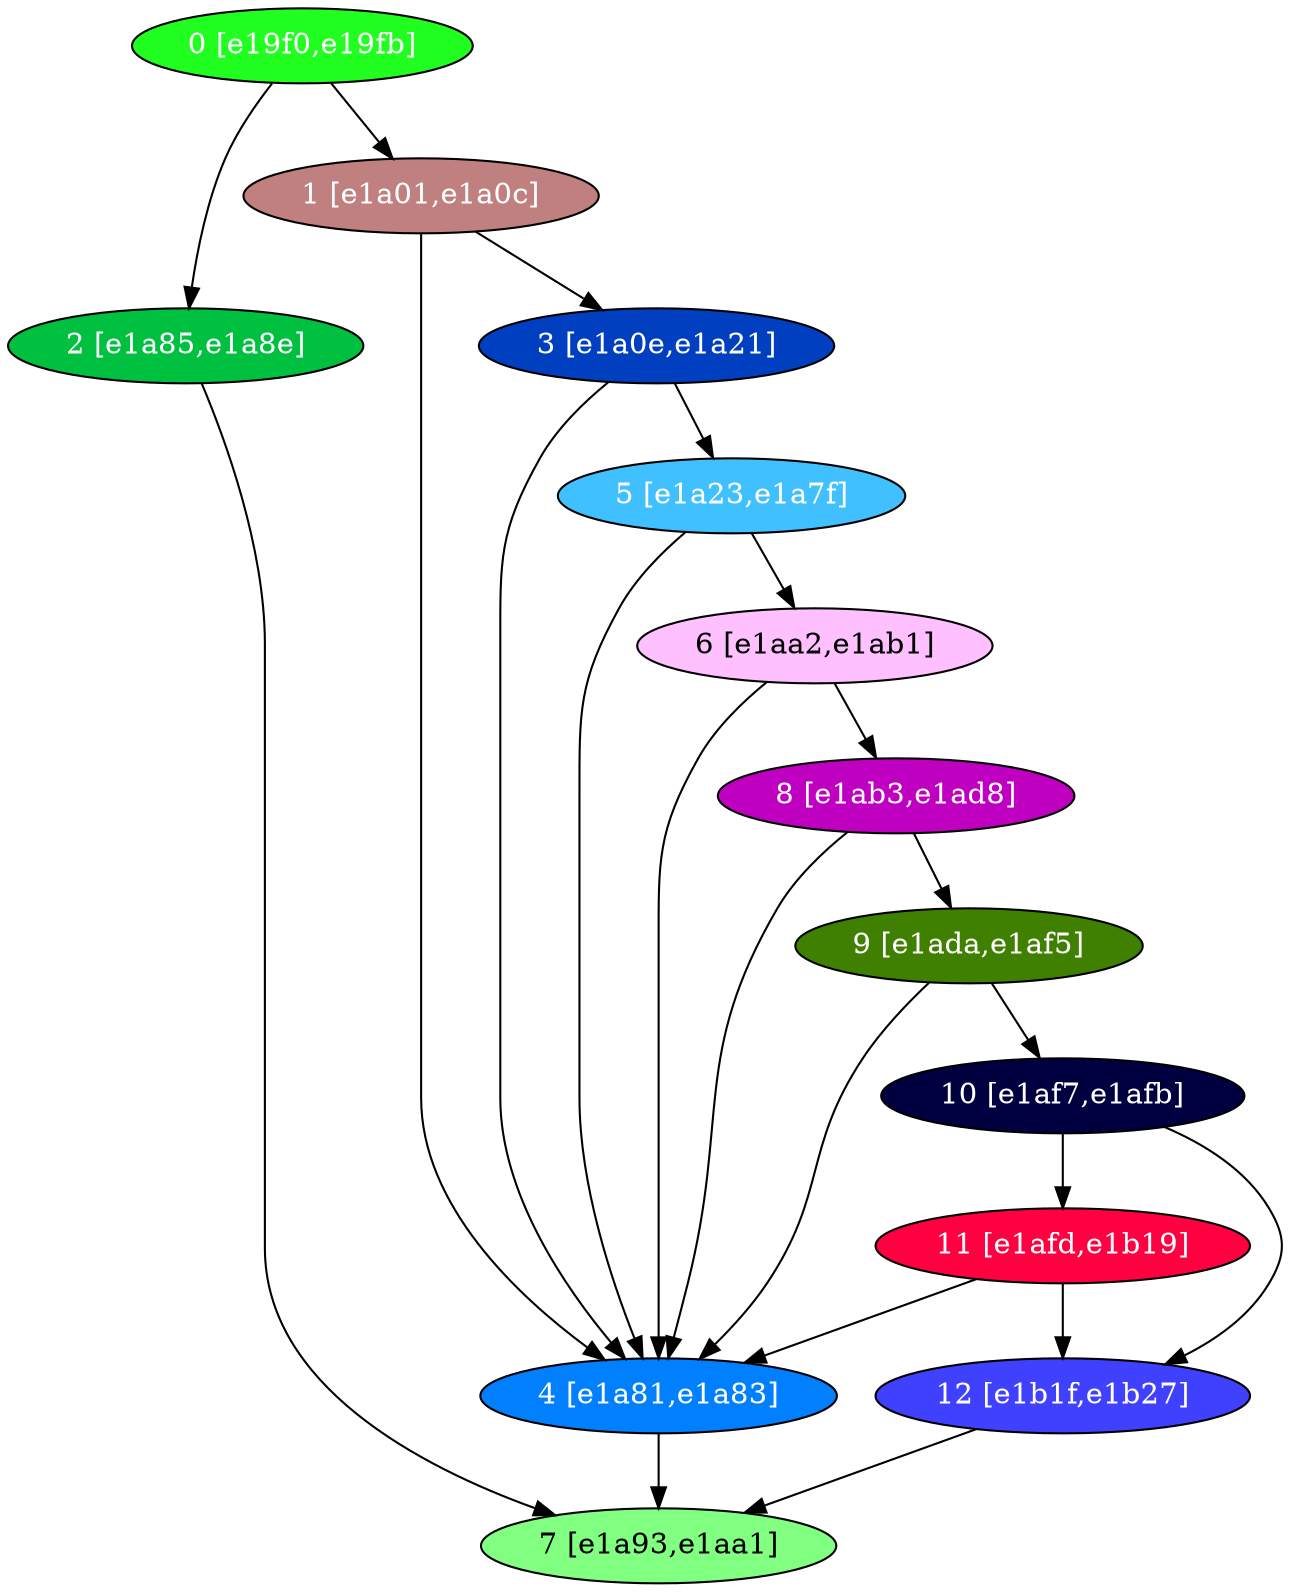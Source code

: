 diGraph libnss3{
	libnss3_0  [style=filled fillcolor="#20FF20" fontcolor="#ffffff" shape=oval label="0 [e19f0,e19fb]"]
	libnss3_1  [style=filled fillcolor="#C08080" fontcolor="#ffffff" shape=oval label="1 [e1a01,e1a0c]"]
	libnss3_2  [style=filled fillcolor="#00C040" fontcolor="#ffffff" shape=oval label="2 [e1a85,e1a8e]"]
	libnss3_3  [style=filled fillcolor="#0040C0" fontcolor="#ffffff" shape=oval label="3 [e1a0e,e1a21]"]
	libnss3_4  [style=filled fillcolor="#0080FF" fontcolor="#ffffff" shape=oval label="4 [e1a81,e1a83]"]
	libnss3_5  [style=filled fillcolor="#40C0FF" fontcolor="#ffffff" shape=oval label="5 [e1a23,e1a7f]"]
	libnss3_6  [style=filled fillcolor="#FFC0FF" fontcolor="#000000" shape=oval label="6 [e1aa2,e1ab1]"]
	libnss3_7  [style=filled fillcolor="#80FF80" fontcolor="#000000" shape=oval label="7 [e1a93,e1aa1]"]
	libnss3_8  [style=filled fillcolor="#C000C0" fontcolor="#ffffff" shape=oval label="8 [e1ab3,e1ad8]"]
	libnss3_9  [style=filled fillcolor="#408000" fontcolor="#ffffff" shape=oval label="9 [e1ada,e1af5]"]
	libnss3_a  [style=filled fillcolor="#000040" fontcolor="#ffffff" shape=oval label="10 [e1af7,e1afb]"]
	libnss3_b  [style=filled fillcolor="#FF0040" fontcolor="#ffffff" shape=oval label="11 [e1afd,e1b19]"]
	libnss3_c  [style=filled fillcolor="#4040FF" fontcolor="#ffffff" shape=oval label="12 [e1b1f,e1b27]"]

	libnss3_0 -> libnss3_1
	libnss3_0 -> libnss3_2
	libnss3_1 -> libnss3_3
	libnss3_1 -> libnss3_4
	libnss3_2 -> libnss3_7
	libnss3_3 -> libnss3_4
	libnss3_3 -> libnss3_5
	libnss3_4 -> libnss3_7
	libnss3_5 -> libnss3_4
	libnss3_5 -> libnss3_6
	libnss3_6 -> libnss3_4
	libnss3_6 -> libnss3_8
	libnss3_8 -> libnss3_4
	libnss3_8 -> libnss3_9
	libnss3_9 -> libnss3_4
	libnss3_9 -> libnss3_a
	libnss3_a -> libnss3_b
	libnss3_a -> libnss3_c
	libnss3_b -> libnss3_4
	libnss3_b -> libnss3_c
	libnss3_c -> libnss3_7
}
